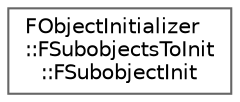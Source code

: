 digraph "Graphical Class Hierarchy"
{
 // INTERACTIVE_SVG=YES
 // LATEX_PDF_SIZE
  bgcolor="transparent";
  edge [fontname=Helvetica,fontsize=10,labelfontname=Helvetica,labelfontsize=10];
  node [fontname=Helvetica,fontsize=10,shape=box,height=0.2,width=0.4];
  rankdir="LR";
  Node0 [id="Node000000",label="FObjectInitializer\l::FSubobjectsToInit\l::FSubobjectInit",height=0.2,width=0.4,color="grey40", fillcolor="white", style="filled",URL="$d0/d99/structFObjectInitializer_1_1FSubobjectsToInit_1_1FSubobjectInit.html",tooltip="Element of the SubobjectInits array."];
}
